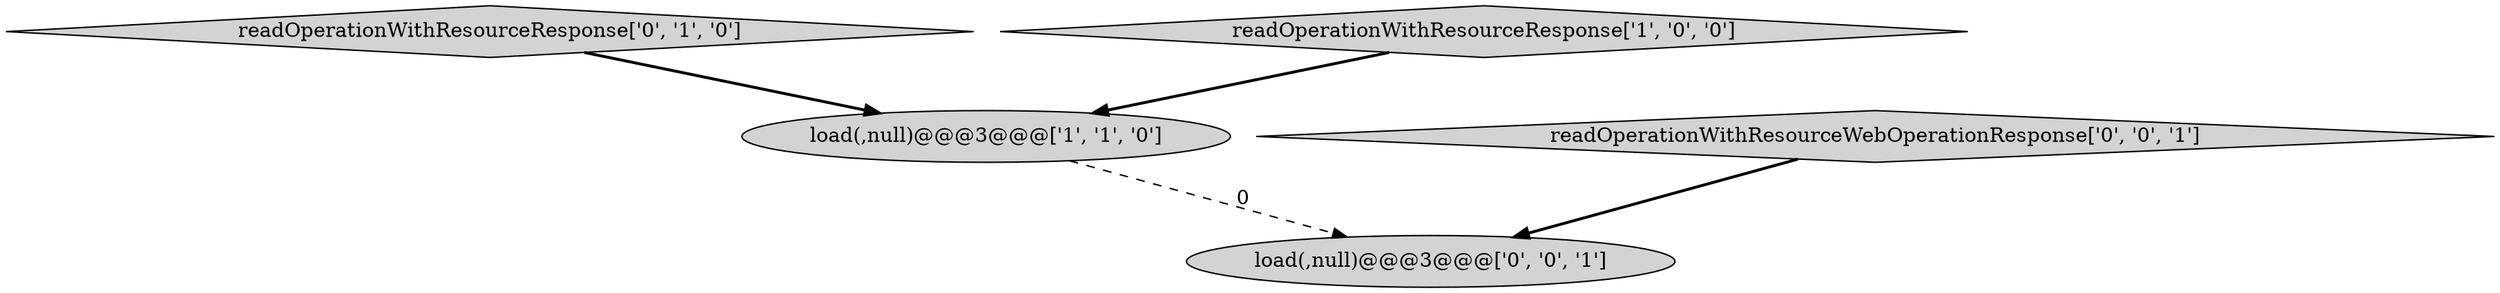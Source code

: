 digraph {
2 [style = filled, label = "readOperationWithResourceResponse['0', '1', '0']", fillcolor = lightgray, shape = diamond image = "AAA0AAABBB2BBB"];
4 [style = filled, label = "load(,null)@@@3@@@['0', '0', '1']", fillcolor = lightgray, shape = ellipse image = "AAA0AAABBB3BBB"];
1 [style = filled, label = "readOperationWithResourceResponse['1', '0', '0']", fillcolor = lightgray, shape = diamond image = "AAA0AAABBB1BBB"];
3 [style = filled, label = "readOperationWithResourceWebOperationResponse['0', '0', '1']", fillcolor = lightgray, shape = diamond image = "AAA0AAABBB3BBB"];
0 [style = filled, label = "load(,null)@@@3@@@['1', '1', '0']", fillcolor = lightgray, shape = ellipse image = "AAA0AAABBB1BBB"];
2->0 [style = bold, label=""];
1->0 [style = bold, label=""];
3->4 [style = bold, label=""];
0->4 [style = dashed, label="0"];
}
